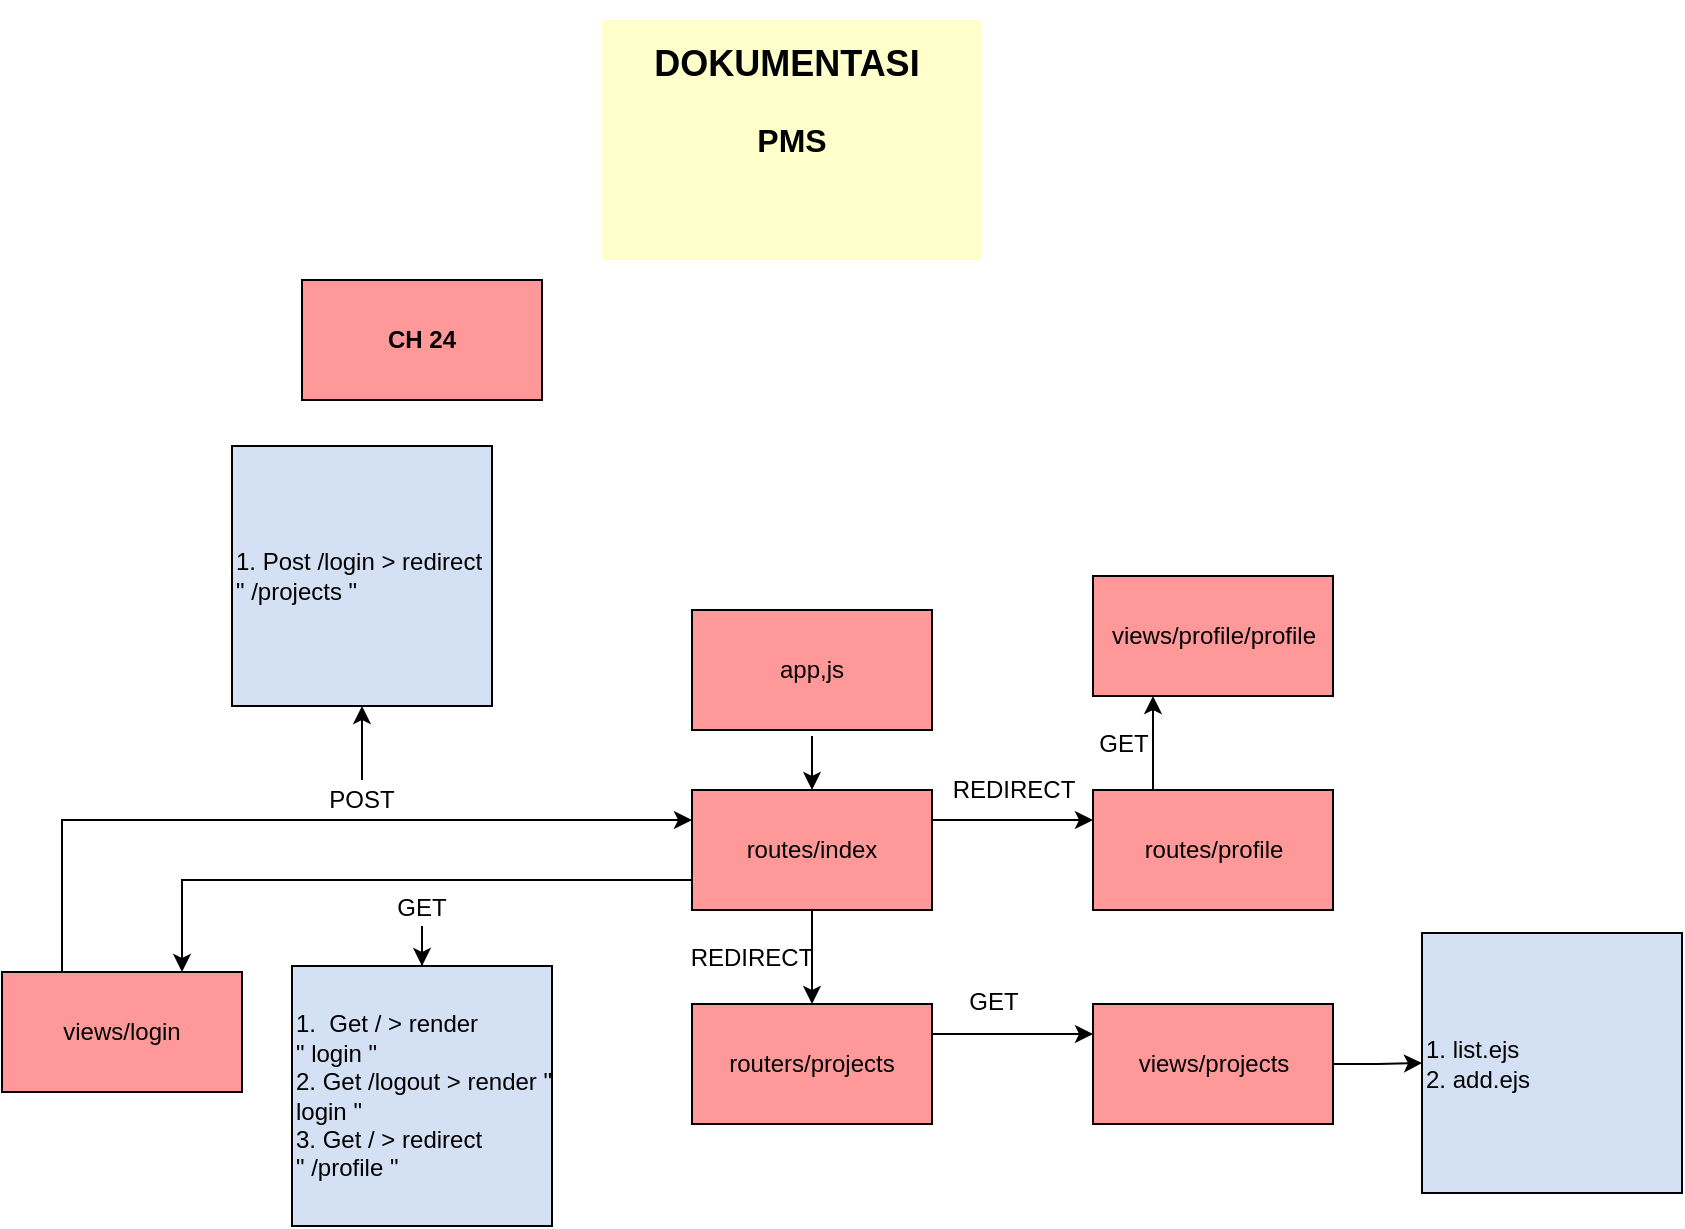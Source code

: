 <mxfile pages="1" version="11.2.5" type="device"><diagram id="N8Sq5O1RCzCk6ItWLK0S" name="Page-1"><mxGraphModel dx="1868" dy="1665" grid="1" gridSize="10" guides="1" tooltips="1" connect="1" arrows="1" fold="1" page="1" pageScale="1" pageWidth="827" pageHeight="1169" math="0" shadow="0"><root><mxCell id="0"/><mxCell id="1" parent="0"/><mxCell id="9bZtdO4HLZ7RZnRaSZ3n-11" style="edgeStyle=orthogonalEdgeStyle;rounded=0;orthogonalLoop=1;jettySize=auto;html=1;exitX=0.5;exitY=1;exitDx=0;exitDy=0;entryX=0.5;entryY=0;entryDx=0;entryDy=0;" parent="1" target="9bZtdO4HLZ7RZnRaSZ3n-3" edge="1"><mxGeometry relative="1" as="geometry"><mxPoint x="85" y="158" as="sourcePoint"/></mxGeometry></mxCell><mxCell id="I8Bnny_WPpk1aequstJY-3" value="" style="edgeStyle=orthogonalEdgeStyle;rounded=0;orthogonalLoop=1;jettySize=auto;html=1;" parent="1" source="9bZtdO4HLZ7RZnRaSZ3n-3" target="I8Bnny_WPpk1aequstJY-1" edge="1"><mxGeometry relative="1" as="geometry"/></mxCell><mxCell id="apv0T3hi2ZcbeSkQVGBm-12" style="edgeStyle=orthogonalEdgeStyle;rounded=0;orthogonalLoop=1;jettySize=auto;html=1;exitX=0;exitY=0.75;exitDx=0;exitDy=0;entryX=0.75;entryY=0;entryDx=0;entryDy=0;" edge="1" parent="1" source="9bZtdO4HLZ7RZnRaSZ3n-3" target="9bZtdO4HLZ7RZnRaSZ3n-5"><mxGeometry relative="1" as="geometry"/></mxCell><mxCell id="apv0T3hi2ZcbeSkQVGBm-17" style="edgeStyle=orthogonalEdgeStyle;rounded=0;orthogonalLoop=1;jettySize=auto;html=1;exitX=1;exitY=0.25;exitDx=0;exitDy=0;entryX=0;entryY=0.25;entryDx=0;entryDy=0;" edge="1" parent="1" source="9bZtdO4HLZ7RZnRaSZ3n-3" target="apv0T3hi2ZcbeSkQVGBm-14"><mxGeometry relative="1" as="geometry"/></mxCell><mxCell id="9bZtdO4HLZ7RZnRaSZ3n-3" value="routes/index" style="rounded=0;whiteSpace=wrap;html=1;fillColor=#FF9999;" parent="1" vertex="1"><mxGeometry x="25" y="185" width="120" height="60" as="geometry"/></mxCell><mxCell id="apv0T3hi2ZcbeSkQVGBm-11" style="edgeStyle=orthogonalEdgeStyle;rounded=0;orthogonalLoop=1;jettySize=auto;html=1;exitX=0.25;exitY=0;exitDx=0;exitDy=0;entryX=0;entryY=0.25;entryDx=0;entryDy=0;" edge="1" parent="1" source="9bZtdO4HLZ7RZnRaSZ3n-5" target="9bZtdO4HLZ7RZnRaSZ3n-3"><mxGeometry relative="1" as="geometry"/></mxCell><mxCell id="9bZtdO4HLZ7RZnRaSZ3n-5" value="views/login" style="rounded=0;whiteSpace=wrap;html=1;fillColor=#FF9999;" parent="1" vertex="1"><mxGeometry x="-320" y="276" width="120" height="60" as="geometry"/></mxCell><mxCell id="apv0T3hi2ZcbeSkQVGBm-35" value="" style="edgeStyle=orthogonalEdgeStyle;rounded=0;orthogonalLoop=1;jettySize=auto;html=1;" edge="1" parent="1" source="9bZtdO4HLZ7RZnRaSZ3n-7" target="apv0T3hi2ZcbeSkQVGBm-32"><mxGeometry relative="1" as="geometry"/></mxCell><mxCell id="9bZtdO4HLZ7RZnRaSZ3n-7" value="views/projects" style="rounded=0;whiteSpace=wrap;html=1;fillColor=#FF9999;" parent="1" vertex="1"><mxGeometry x="225.5" y="292" width="120" height="60" as="geometry"/></mxCell><mxCell id="I8Bnny_WPpk1aequstJY-4" style="edgeStyle=orthogonalEdgeStyle;rounded=0;orthogonalLoop=1;jettySize=auto;html=1;exitX=1;exitY=0.25;exitDx=0;exitDy=0;entryX=0;entryY=0.25;entryDx=0;entryDy=0;" parent="1" source="I8Bnny_WPpk1aequstJY-1" target="9bZtdO4HLZ7RZnRaSZ3n-7" edge="1"><mxGeometry relative="1" as="geometry"/></mxCell><mxCell id="I8Bnny_WPpk1aequstJY-1" value="routers/projects" style="rounded=0;whiteSpace=wrap;html=1;fillColor=#FF9999;" parent="1" vertex="1"><mxGeometry x="25" y="292" width="120" height="60" as="geometry"/></mxCell><mxCell id="9bZtdO4HLZ7RZnRaSZ3n-12" value="app,js" style="rounded=0;whiteSpace=wrap;html=1;fillColor=#FF9999;" parent="1" vertex="1"><mxGeometry x="25" y="95" width="120" height="60" as="geometry"/></mxCell><mxCell id="apv0T3hi2ZcbeSkQVGBm-30" value="" style="edgeStyle=orthogonalEdgeStyle;rounded=0;orthogonalLoop=1;jettySize=auto;html=1;" edge="1" parent="1" source="apv0T3hi2ZcbeSkQVGBm-5" target="apv0T3hi2ZcbeSkQVGBm-24"><mxGeometry relative="1" as="geometry"/></mxCell><mxCell id="apv0T3hi2ZcbeSkQVGBm-5" value="GET" style="text;html=1;strokeColor=none;fillColor=none;align=center;verticalAlign=middle;whiteSpace=wrap;rounded=0;" vertex="1" parent="1"><mxGeometry x="-130" y="234" width="40" height="20" as="geometry"/></mxCell><mxCell id="apv0T3hi2ZcbeSkQVGBm-27" value="" style="edgeStyle=orthogonalEdgeStyle;rounded=0;orthogonalLoop=1;jettySize=auto;html=1;" edge="1" parent="1" source="apv0T3hi2ZcbeSkQVGBm-6" target="apv0T3hi2ZcbeSkQVGBm-26"><mxGeometry relative="1" as="geometry"/></mxCell><mxCell id="apv0T3hi2ZcbeSkQVGBm-6" value="POST" style="text;html=1;strokeColor=none;fillColor=none;align=center;verticalAlign=middle;whiteSpace=wrap;rounded=0;" vertex="1" parent="1"><mxGeometry x="-160" y="180" width="40" height="20" as="geometry"/></mxCell><mxCell id="apv0T3hi2ZcbeSkQVGBm-8" value="views/profile/profile" style="rounded=0;whiteSpace=wrap;html=1;fillColor=#FF9999;" vertex="1" parent="1"><mxGeometry x="225.5" y="78" width="120" height="60" as="geometry"/></mxCell><mxCell id="apv0T3hi2ZcbeSkQVGBm-9" value="GET" style="text;html=1;strokeColor=none;fillColor=none;align=center;verticalAlign=middle;whiteSpace=wrap;rounded=0;" vertex="1" parent="1"><mxGeometry x="156" y="281" width="40" height="20" as="geometry"/></mxCell><mxCell id="apv0T3hi2ZcbeSkQVGBm-15" style="edgeStyle=orthogonalEdgeStyle;rounded=0;orthogonalLoop=1;jettySize=auto;html=1;exitX=0.25;exitY=0;exitDx=0;exitDy=0;entryX=0.25;entryY=1;entryDx=0;entryDy=0;" edge="1" parent="1" source="apv0T3hi2ZcbeSkQVGBm-14" target="apv0T3hi2ZcbeSkQVGBm-8"><mxGeometry relative="1" as="geometry"/></mxCell><mxCell id="apv0T3hi2ZcbeSkQVGBm-14" value="routes/profile" style="rounded=0;whiteSpace=wrap;html=1;fillColor=#FF9999;" vertex="1" parent="1"><mxGeometry x="225.5" y="185" width="120" height="60" as="geometry"/></mxCell><mxCell id="apv0T3hi2ZcbeSkQVGBm-16" value="GET" style="text;html=1;strokeColor=none;fillColor=none;align=center;verticalAlign=middle;whiteSpace=wrap;rounded=0;" vertex="1" parent="1"><mxGeometry x="220.5" y="151.5" width="40" height="20" as="geometry"/></mxCell><mxCell id="apv0T3hi2ZcbeSkQVGBm-18" value="REDIRECT" style="text;html=1;strokeColor=none;fillColor=none;align=center;verticalAlign=middle;whiteSpace=wrap;rounded=0;" vertex="1" parent="1"><mxGeometry x="165.5" y="175" width="40" height="20" as="geometry"/></mxCell><mxCell id="apv0T3hi2ZcbeSkQVGBm-19" value="&lt;b&gt;CH 24&lt;/b&gt;" style="rounded=0;whiteSpace=wrap;html=1;fillColor=#FF9999;" vertex="1" parent="1"><mxGeometry x="-170" y="-70" width="120" height="60" as="geometry"/></mxCell><mxCell id="apv0T3hi2ZcbeSkQVGBm-20" value="&lt;h1&gt;&lt;font style=&quot;font-size: 18px&quot;&gt;DOKUMENTASI&amp;nbsp;&lt;/font&gt;&lt;/h1&gt;&lt;div&gt;&lt;b&gt;&lt;font size=&quot;3&quot;&gt;PMS&lt;/font&gt;&lt;/b&gt;&lt;/div&gt;" style="text;html=1;strokeColor=none;fillColor=#FFFFCC;spacing=5;spacingTop=-20;whiteSpace=wrap;overflow=hidden;rounded=0;align=center;" vertex="1" parent="1"><mxGeometry x="-20" y="-200" width="190" height="120" as="geometry"/></mxCell><mxCell id="apv0T3hi2ZcbeSkQVGBm-24" value="1.&amp;nbsp; Get / &amp;gt; render &lt;br&gt;&quot; login &quot;&lt;br&gt;2. Get /logout &amp;gt; render &quot; login &quot;&lt;br&gt;3. Get / &amp;gt; redirect &lt;br&gt;&quot; /profile &quot;" style="whiteSpace=wrap;html=1;aspect=fixed;fillColor=#D4E1F5;align=left;" vertex="1" parent="1"><mxGeometry x="-175" y="273" width="130" height="130" as="geometry"/></mxCell><mxCell id="apv0T3hi2ZcbeSkQVGBm-26" value="1. Post /login &amp;gt; redirect &quot; /projects &quot;" style="whiteSpace=wrap;html=1;aspect=fixed;fillColor=#D4E1F5;align=left;" vertex="1" parent="1"><mxGeometry x="-205" y="13" width="130" height="130" as="geometry"/></mxCell><mxCell id="apv0T3hi2ZcbeSkQVGBm-31" value="REDIRECT" style="text;html=1;strokeColor=none;fillColor=none;align=center;verticalAlign=middle;whiteSpace=wrap;rounded=0;" vertex="1" parent="1"><mxGeometry x="35" y="258.5" width="40" height="20" as="geometry"/></mxCell><mxCell id="apv0T3hi2ZcbeSkQVGBm-32" value="1. list.ejs&lt;br&gt;2. add.ejs" style="whiteSpace=wrap;html=1;aspect=fixed;fillColor=#D4E1F5;align=left;" vertex="1" parent="1"><mxGeometry x="390" y="256.5" width="130" height="130" as="geometry"/></mxCell></root></mxGraphModel></diagram></mxfile>